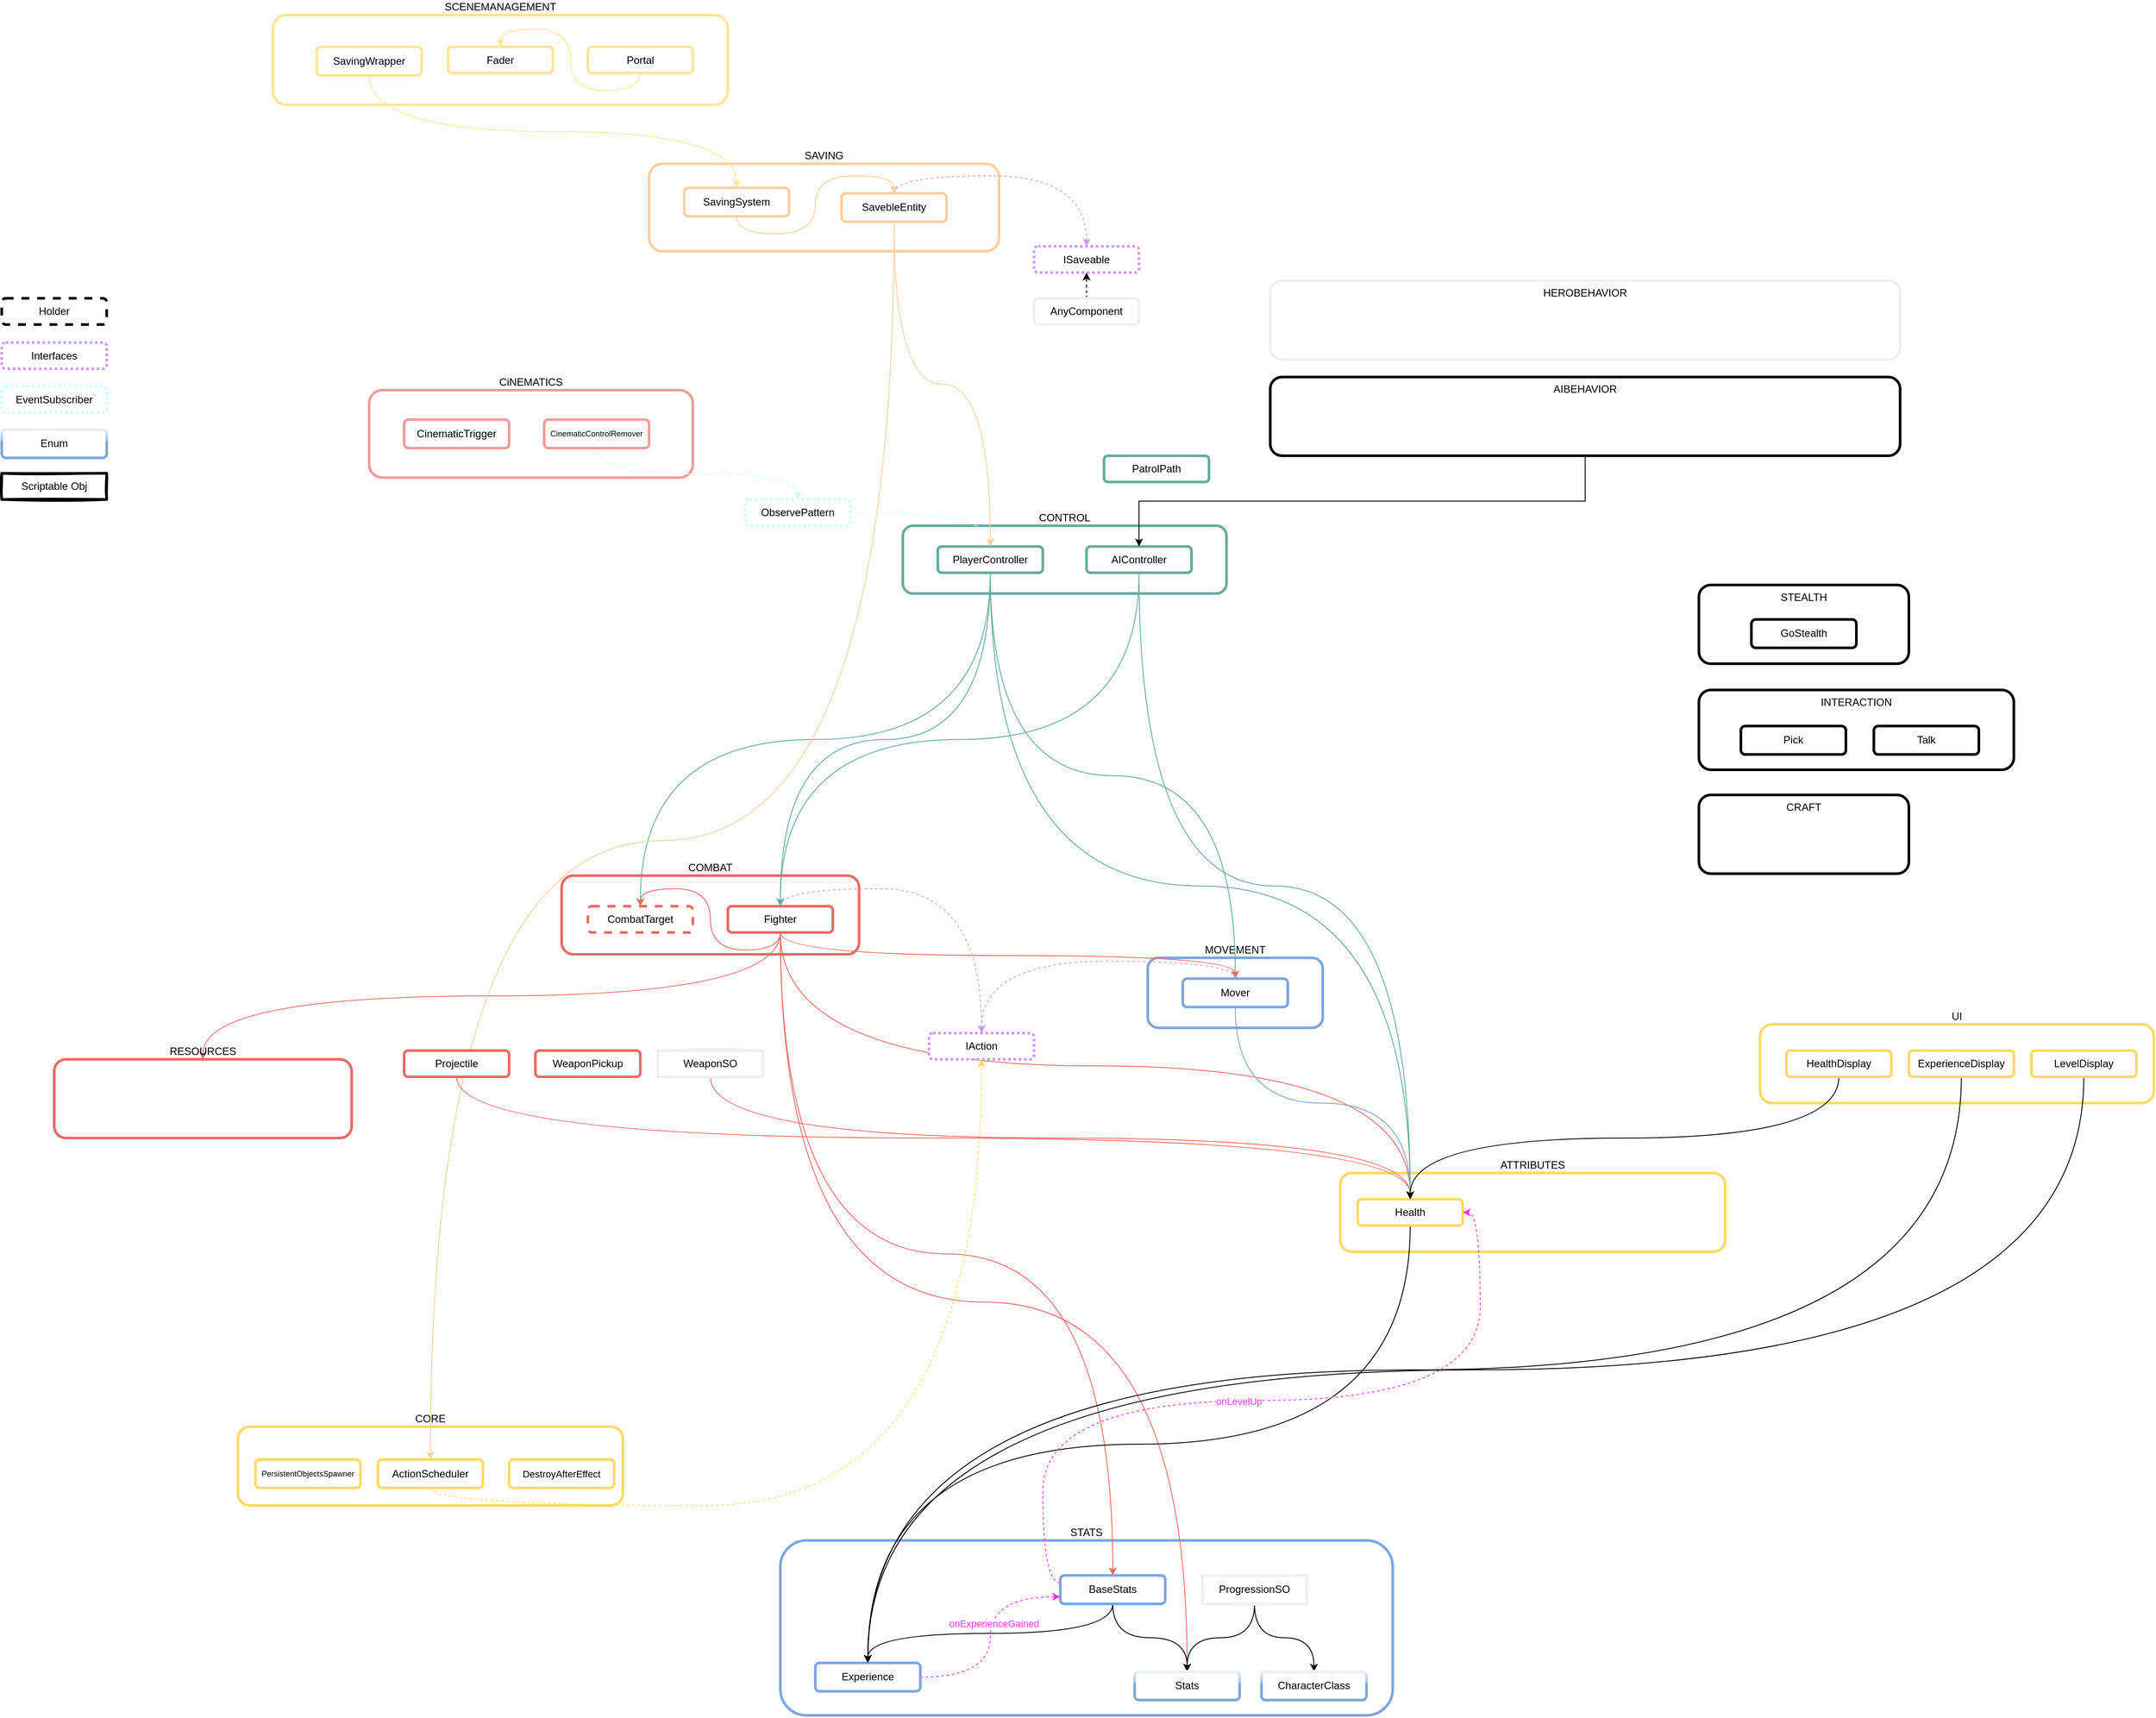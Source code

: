 <mxfile version="13.9.9" type="device"><diagram id="zX314c2a0iVQKS1Djk37" name="Page-1"><mxGraphModel dx="785" dy="1518" grid="1" gridSize="10" guides="1" tooltips="1" connect="1" arrows="1" fold="1" page="0" pageScale="1" pageWidth="1169" pageHeight="827" math="0" shadow="0"><root><mxCell id="0"/><mxCell id="1" parent="0"/><mxCell id="M--ZH-eYUmiinffcp-uR-1" value="STATS" style="rounded=1;whiteSpace=wrap;html=1;strokeWidth=3;align=center;labelPosition=center;verticalLabelPosition=top;verticalAlign=bottom;strokeColor=#7EA6E0;" parent="1" vertex="1"><mxGeometry x="1590" y="1090" width="700" height="200" as="geometry"/></mxCell><mxCell id="ZDkZoz8RjI6pT5Ul04WW-2" value="ATTRIBUTES" style="rounded=1;whiteSpace=wrap;html=1;strokeWidth=3;align=center;labelPosition=center;verticalLabelPosition=top;verticalAlign=bottom;strokeColor=#FFD966;" parent="1" vertex="1"><mxGeometry x="2230" y="670" width="440" height="90" as="geometry"/></mxCell><mxCell id="iRH559UZHxlroSiiS6P8-4" value="CONTROL" style="rounded=1;whiteSpace=wrap;html=1;strokeWidth=3;align=center;labelPosition=center;verticalLabelPosition=top;verticalAlign=bottom;strokeColor=#67AB9F;" parent="1" vertex="1"><mxGeometry x="1730" y="-70" width="370" height="77.5" as="geometry"/></mxCell><mxCell id="iRH559UZHxlroSiiS6P8-5" value="COMBAT" style="rounded=1;whiteSpace=wrap;html=1;strokeWidth=3;align=center;labelPosition=center;verticalLabelPosition=top;verticalAlign=bottom;strokeColor=#EA6B66;" parent="1" vertex="1"><mxGeometry x="1340" y="330" width="340" height="90" as="geometry"/></mxCell><mxCell id="iRH559UZHxlroSiiS6P8-6" value="MOVEMENT" style="rounded=1;whiteSpace=wrap;html=1;strokeWidth=3;align=center;labelPosition=center;verticalLabelPosition=top;verticalAlign=bottom;strokeColor=#7EA6E0;" parent="1" vertex="1"><mxGeometry x="2010" y="424" width="200" height="80" as="geometry"/></mxCell><mxCell id="iRH559UZHxlroSiiS6P8-7" value="CORE" style="rounded=1;whiteSpace=wrap;html=1;strokeWidth=3;align=center;labelPosition=center;verticalLabelPosition=top;verticalAlign=bottom;strokeColor=#FFD966;" parent="1" vertex="1"><mxGeometry x="970" y="960" width="440" height="90" as="geometry"/></mxCell><mxCell id="iRH559UZHxlroSiiS6P8-12" style="edgeStyle=orthogonalEdgeStyle;curved=1;rounded=0;orthogonalLoop=1;jettySize=auto;html=1;exitX=0.5;exitY=1;exitDx=0;exitDy=0;strokeColor=#67AB9F;" parent="1" source="iRH559UZHxlroSiiS6P8-8" target="iRH559UZHxlroSiiS6P8-9" edge="1"><mxGeometry relative="1" as="geometry"/></mxCell><mxCell id="iRH559UZHxlroSiiS6P8-13" style="edgeStyle=orthogonalEdgeStyle;curved=1;rounded=0;orthogonalLoop=1;jettySize=auto;html=1;exitX=0.5;exitY=1;exitDx=0;exitDy=0;strokeColor=#67AB9F;" parent="1" source="iRH559UZHxlroSiiS6P8-8" target="iRH559UZHxlroSiiS6P8-10" edge="1"><mxGeometry relative="1" as="geometry"/></mxCell><mxCell id="iRH559UZHxlroSiiS6P8-14" style="edgeStyle=orthogonalEdgeStyle;curved=1;rounded=0;orthogonalLoop=1;jettySize=auto;html=1;exitX=0.5;exitY=1;exitDx=0;exitDy=0;strokeColor=#67AB9F;" parent="1" source="iRH559UZHxlroSiiS6P8-8" target="iRH559UZHxlroSiiS6P8-11" edge="1"><mxGeometry relative="1" as="geometry"/></mxCell><mxCell id="kNCLd0JwzTP5LptZBHXd-3" style="edgeStyle=orthogonalEdgeStyle;rounded=0;orthogonalLoop=1;jettySize=auto;html=1;exitX=0.5;exitY=1;exitDx=0;exitDy=0;entryX=0.5;entryY=0;entryDx=0;entryDy=0;curved=1;strokeColor=#67AB9F;" parent="1" source="iRH559UZHxlroSiiS6P8-8" target="iRH559UZHxlroSiiS6P8-15" edge="1"><mxGeometry relative="1" as="geometry"/></mxCell><mxCell id="N1wHUoAwiyRKqID2jfQn-6" style="edgeStyle=orthogonalEdgeStyle;curved=1;rounded=0;orthogonalLoop=1;jettySize=auto;html=1;exitX=0.5;exitY=0;exitDx=0;exitDy=0;entryX=1;entryY=0.5;entryDx=0;entryDy=0;dashed=1;strokeColor=#CCFFFF;startArrow=classic;startFill=1;endArrow=none;endFill=0;" parent="1" source="iRH559UZHxlroSiiS6P8-8" target="N1wHUoAwiyRKqID2jfQn-3" edge="1"><mxGeometry relative="1" as="geometry"/></mxCell><mxCell id="iRH559UZHxlroSiiS6P8-8" value="PlayerController" style="rounded=1;whiteSpace=wrap;html=1;strokeWidth=3;strokeColor=#67AB9F;" parent="1" vertex="1"><mxGeometry x="1770" y="-46.25" width="120" height="30" as="geometry"/></mxCell><mxCell id="iRH559UZHxlroSiiS6P8-9" value="CombatTarget" style="rounded=1;whiteSpace=wrap;html=1;strokeWidth=3;dashed=1;strokeColor=#EA6B66;" parent="1" vertex="1"><mxGeometry x="1370" y="365" width="120" height="30" as="geometry"/></mxCell><mxCell id="iRH559UZHxlroSiiS6P8-24" style="edgeStyle=orthogonalEdgeStyle;curved=1;rounded=0;orthogonalLoop=1;jettySize=auto;html=1;exitX=0.5;exitY=1;exitDx=0;exitDy=0;entryX=0.5;entryY=0;entryDx=0;entryDy=0;strokeColor=#EA6B66;" parent="1" source="iRH559UZHxlroSiiS6P8-10" target="iRH559UZHxlroSiiS6P8-9" edge="1"><mxGeometry relative="1" as="geometry"/></mxCell><mxCell id="kNCLd0JwzTP5LptZBHXd-7" style="edgeStyle=orthogonalEdgeStyle;curved=1;rounded=0;orthogonalLoop=1;jettySize=auto;html=1;exitX=0.5;exitY=1;exitDx=0;exitDy=0;strokeColor=#EA6B66;" parent="1" source="iRH559UZHxlroSiiS6P8-10" target="iRH559UZHxlroSiiS6P8-15" edge="1"><mxGeometry relative="1" as="geometry"/></mxCell><mxCell id="kNCLd0JwzTP5LptZBHXd-11" style="edgeStyle=orthogonalEdgeStyle;curved=1;rounded=0;orthogonalLoop=1;jettySize=auto;html=1;exitX=0.5;exitY=1;exitDx=0;exitDy=0;entryX=0.5;entryY=0;entryDx=0;entryDy=0;strokeColor=#EA6B66;fontSize=11;" parent="1" source="iRH559UZHxlroSiiS6P8-10" target="iRH559UZHxlroSiiS6P8-11" edge="1"><mxGeometry relative="1" as="geometry"/></mxCell><mxCell id="ViICGSx4NlkoQtT_HBVr-2" style="edgeStyle=orthogonalEdgeStyle;rounded=0;orthogonalLoop=1;jettySize=auto;html=1;exitX=0.5;exitY=0;exitDx=0;exitDy=0;curved=1;strokeColor=#CC99FF;dashed=1;" parent="1" source="iRH559UZHxlroSiiS6P8-10" target="iRH559UZHxlroSiiS6P8-19" edge="1"><mxGeometry relative="1" as="geometry"/></mxCell><mxCell id="ViICGSx4NlkoQtT_HBVr-11" style="edgeStyle=orthogonalEdgeStyle;curved=1;rounded=0;orthogonalLoop=1;jettySize=auto;html=1;exitX=0.5;exitY=1;exitDx=0;exitDy=0;strokeColor=#EA6B66;" parent="1" source="iRH559UZHxlroSiiS6P8-10" target="ViICGSx4NlkoQtT_HBVr-10" edge="1"><mxGeometry relative="1" as="geometry"/></mxCell><mxCell id="rMX1WeO0hdHqFgPA3dSa-14" style="edgeStyle=orthogonalEdgeStyle;curved=1;rounded=0;orthogonalLoop=1;jettySize=auto;html=1;exitX=0.5;exitY=1;exitDx=0;exitDy=0;strokeColor=#EA6B66;fontColor=#f0f0f0;" edge="1" parent="1" source="iRH559UZHxlroSiiS6P8-10" target="M--ZH-eYUmiinffcp-uR-2"><mxGeometry relative="1" as="geometry"/></mxCell><mxCell id="rMX1WeO0hdHqFgPA3dSa-15" style="edgeStyle=orthogonalEdgeStyle;curved=1;rounded=0;orthogonalLoop=1;jettySize=auto;html=1;exitX=0.5;exitY=1;exitDx=0;exitDy=0;strokeColor=#EA6B66;fontColor=#f0f0f0;" edge="1" parent="1" source="iRH559UZHxlroSiiS6P8-10" target="SrPhJX4Bb_pIo2yQC8EW-4"><mxGeometry relative="1" as="geometry"/></mxCell><mxCell id="iRH559UZHxlroSiiS6P8-10" value="Fighter" style="rounded=1;whiteSpace=wrap;html=1;strokeWidth=3;strokeColor=#EA6B66;" parent="1" vertex="1"><mxGeometry x="1530" y="365" width="120" height="30" as="geometry"/></mxCell><mxCell id="kNCLd0JwzTP5LptZBHXd-2" style="edgeStyle=orthogonalEdgeStyle;rounded=0;orthogonalLoop=1;jettySize=auto;html=1;exitX=0.5;exitY=1;exitDx=0;exitDy=0;curved=1;strokeColor=#7EA6E0;" parent="1" source="iRH559UZHxlroSiiS6P8-11" target="iRH559UZHxlroSiiS6P8-15" edge="1"><mxGeometry relative="1" as="geometry"/></mxCell><mxCell id="ViICGSx4NlkoQtT_HBVr-1" style="edgeStyle=orthogonalEdgeStyle;rounded=0;orthogonalLoop=1;jettySize=auto;html=1;exitX=0.5;exitY=0;exitDx=0;exitDy=0;curved=1;strokeColor=#CC99FF;dashed=1;" parent="1" source="iRH559UZHxlroSiiS6P8-11" target="iRH559UZHxlroSiiS6P8-19" edge="1"><mxGeometry relative="1" as="geometry"/></mxCell><mxCell id="iRH559UZHxlroSiiS6P8-11" value="Mover" style="rounded=1;whiteSpace=wrap;html=1;strokeWidth=3;strokeColor=#7EA6E0;" parent="1" vertex="1"><mxGeometry x="2050" y="447.75" width="120" height="32.5" as="geometry"/></mxCell><mxCell id="SrPhJX4Bb_pIo2yQC8EW-3" style="edgeStyle=orthogonalEdgeStyle;curved=1;rounded=0;orthogonalLoop=1;jettySize=auto;html=1;exitX=0.5;exitY=1;exitDx=0;exitDy=0;" parent="1" source="iRH559UZHxlroSiiS6P8-15" target="SrPhJX4Bb_pIo2yQC8EW-2" edge="1"><mxGeometry relative="1" as="geometry"/></mxCell><mxCell id="iRH559UZHxlroSiiS6P8-15" value="Health" style="rounded=1;whiteSpace=wrap;html=1;strokeWidth=3;strokeColor=#FFD966;" parent="1" vertex="1"><mxGeometry x="2250" y="700" width="120" height="30" as="geometry"/></mxCell><mxCell id="iRH559UZHxlroSiiS6P8-20" style="edgeStyle=orthogonalEdgeStyle;curved=1;rounded=0;orthogonalLoop=1;jettySize=auto;html=1;entryX=0.5;entryY=1;entryDx=0;entryDy=0;strokeColor=#FFD966;dashed=1;exitX=0.5;exitY=1;exitDx=0;exitDy=0;" parent="1" source="iRH559UZHxlroSiiS6P8-18" target="iRH559UZHxlroSiiS6P8-19" edge="1"><mxGeometry relative="1" as="geometry"><mxPoint x="1850" y="800" as="sourcePoint"/></mxGeometry></mxCell><mxCell id="iRH559UZHxlroSiiS6P8-18" value="ActionScheduler" style="rounded=1;whiteSpace=wrap;html=1;strokeWidth=3;strokeColor=#FFD966;" parent="1" vertex="1"><mxGeometry x="1130" y="997.5" width="120" height="32.5" as="geometry"/></mxCell><mxCell id="iRH559UZHxlroSiiS6P8-19" value="IAction" style="rounded=1;whiteSpace=wrap;html=1;strokeWidth=3;strokeColor=#CC99FF;dashed=1;dashPattern=1 1;" parent="1" vertex="1"><mxGeometry x="1760" y="510" width="120" height="30" as="geometry"/></mxCell><mxCell id="iRH559UZHxlroSiiS6P8-25" value="STEALTH" style="rounded=1;whiteSpace=wrap;html=1;strokeWidth=3;align=center;labelPosition=center;verticalLabelPosition=middle;verticalAlign=top;" parent="1" vertex="1"><mxGeometry x="2640" y="-2.25" width="240" height="90" as="geometry"/></mxCell><mxCell id="iRH559UZHxlroSiiS6P8-26" value="INTERACTION" style="rounded=1;whiteSpace=wrap;html=1;strokeWidth=3;align=center;labelPosition=center;verticalLabelPosition=middle;verticalAlign=top;" parent="1" vertex="1"><mxGeometry x="2640" y="117.75" width="360" height="91.25" as="geometry"/></mxCell><mxCell id="iRH559UZHxlroSiiS6P8-27" value="Pick" style="rounded=1;whiteSpace=wrap;html=1;strokeWidth=3;" parent="1" vertex="1"><mxGeometry x="2688" y="159" width="120" height="32.5" as="geometry"/></mxCell><mxCell id="iRH559UZHxlroSiiS6P8-28" value="Talk" style="rounded=1;whiteSpace=wrap;html=1;strokeWidth=3;" parent="1" vertex="1"><mxGeometry x="2840" y="159" width="120" height="32.5" as="geometry"/></mxCell><mxCell id="iRH559UZHxlroSiiS6P8-32" value="GoStealth" style="rounded=1;whiteSpace=wrap;html=1;strokeWidth=3;" parent="1" vertex="1"><mxGeometry x="2700" y="37.12" width="120" height="32.5" as="geometry"/></mxCell><mxCell id="kNCLd0JwzTP5LptZBHXd-4" style="edgeStyle=orthogonalEdgeStyle;curved=1;rounded=0;orthogonalLoop=1;jettySize=auto;html=1;exitX=0.5;exitY=1;exitDx=0;exitDy=0;strokeColor=#67AB9F;" parent="1" source="kNCLd0JwzTP5LptZBHXd-1" target="iRH559UZHxlroSiiS6P8-10" edge="1"><mxGeometry relative="1" as="geometry"/></mxCell><mxCell id="kNCLd0JwzTP5LptZBHXd-5" style="edgeStyle=orthogonalEdgeStyle;curved=1;rounded=0;orthogonalLoop=1;jettySize=auto;html=1;exitX=0.5;exitY=1;exitDx=0;exitDy=0;strokeColor=#67AB9F;" parent="1" source="kNCLd0JwzTP5LptZBHXd-1" target="iRH559UZHxlroSiiS6P8-15" edge="1"><mxGeometry relative="1" as="geometry"/></mxCell><mxCell id="kNCLd0JwzTP5LptZBHXd-1" value="AIController" style="rounded=1;whiteSpace=wrap;html=1;strokeWidth=3;strokeColor=#67AB9F;" parent="1" vertex="1"><mxGeometry x="1940" y="-46.25" width="120" height="30" as="geometry"/></mxCell><mxCell id="kNCLd0JwzTP5LptZBHXd-6" value="Holder" style="rounded=1;whiteSpace=wrap;html=1;strokeWidth=3;dashed=1;" parent="1" vertex="1"><mxGeometry x="700" y="-330" width="120" height="30" as="geometry"/></mxCell><mxCell id="kNCLd0JwzTP5LptZBHXd-8" value="CRAFT" style="rounded=1;whiteSpace=wrap;html=1;strokeWidth=3;align=center;labelPosition=center;verticalLabelPosition=middle;verticalAlign=top;" parent="1" vertex="1"><mxGeometry x="2640" y="237.75" width="240" height="90" as="geometry"/></mxCell><mxCell id="kNCLd0JwzTP5LptZBHXd-10" value="Interfaces" style="rounded=1;whiteSpace=wrap;html=1;strokeWidth=3;strokeColor=#CC99FF;dashed=1;dashPattern=1 1;" parent="1" vertex="1"><mxGeometry x="700" y="-279.37" width="120" height="30" as="geometry"/></mxCell><mxCell id="ciauo1n9awB_bm5yY3an-2" style="edgeStyle=orthogonalEdgeStyle;rounded=0;orthogonalLoop=1;jettySize=auto;html=1;exitX=0.5;exitY=1;exitDx=0;exitDy=0;" parent="1" source="ciauo1n9awB_bm5yY3an-1" target="kNCLd0JwzTP5LptZBHXd-1" edge="1"><mxGeometry relative="1" as="geometry"/></mxCell><mxCell id="ciauo1n9awB_bm5yY3an-1" value="AIBEHAVIOR" style="rounded=1;whiteSpace=wrap;html=1;strokeWidth=3;align=center;labelPosition=center;verticalLabelPosition=middle;verticalAlign=top;" parent="1" vertex="1"><mxGeometry x="2150" y="-240" width="720" height="90" as="geometry"/></mxCell><mxCell id="ciauo1n9awB_bm5yY3an-3" value="PatrolPath" style="rounded=1;whiteSpace=wrap;html=1;strokeWidth=3;strokeColor=#67AB9F;" parent="1" vertex="1"><mxGeometry x="1960" y="-150" width="120" height="30" as="geometry"/></mxCell><mxCell id="5K2S2vKHAfXSxy706iJU-1" value="CiNEMATICS" style="rounded=1;whiteSpace=wrap;html=1;strokeWidth=3;align=center;labelPosition=center;verticalLabelPosition=top;verticalAlign=bottom;strokeColor=#F19C99;" parent="1" vertex="1"><mxGeometry x="1120" y="-225" width="370" height="100" as="geometry"/></mxCell><mxCell id="5K2S2vKHAfXSxy706iJU-3" value="CinematicTrigger" style="rounded=1;whiteSpace=wrap;html=1;strokeWidth=3;strokeColor=#F19C99;verticalAlign=middle;" parent="1" vertex="1"><mxGeometry x="1160" y="-191.25" width="120" height="32.5" as="geometry"/></mxCell><mxCell id="5K2S2vKHAfXSxy706iJU-4" value="EventSubscriber" style="rounded=1;whiteSpace=wrap;html=1;strokeWidth=3;dashed=1;dashPattern=1 1;strokeColor=#CCFFFF;" parent="1" vertex="1"><mxGeometry x="700" y="-229.37" width="120" height="30" as="geometry"/></mxCell><mxCell id="N1wHUoAwiyRKqID2jfQn-4" style="edgeStyle=orthogonalEdgeStyle;rounded=0;orthogonalLoop=1;jettySize=auto;html=1;exitX=0.5;exitY=1;exitDx=0;exitDy=0;curved=1;dashed=1;strokeColor=#CCFFFF;startArrow=none;startFill=0;" parent="1" source="5K2S2vKHAfXSxy706iJU-5" target="N1wHUoAwiyRKqID2jfQn-3" edge="1"><mxGeometry relative="1" as="geometry"/></mxCell><mxCell id="5K2S2vKHAfXSxy706iJU-5" value="CinematicControlRemover" style="rounded=1;whiteSpace=wrap;html=1;strokeWidth=3;strokeColor=#F19C99;verticalAlign=middle;fontSize=9;" parent="1" vertex="1"><mxGeometry x="1320" y="-191.25" width="120" height="32.5" as="geometry"/></mxCell><mxCell id="N1wHUoAwiyRKqID2jfQn-3" value="ObservePattern" style="rounded=1;whiteSpace=wrap;html=1;strokeWidth=3;dashed=1;dashPattern=1 1;strokeColor=#CCFFFF;" parent="1" vertex="1"><mxGeometry x="1550" y="-100" width="120" height="30" as="geometry"/></mxCell><mxCell id="N1wHUoAwiyRKqID2jfQn-7" value="SCENEMANAGEMENT" style="rounded=1;whiteSpace=wrap;html=1;strokeWidth=3;align=center;labelPosition=center;verticalLabelPosition=top;verticalAlign=bottom;strokeColor=#FFE599;" parent="1" vertex="1"><mxGeometry x="1010" y="-653.75" width="520" height="102.5" as="geometry"/></mxCell><mxCell id="N1wHUoAwiyRKqID2jfQn-9" value="Fader" style="rounded=1;whiteSpace=wrap;html=1;strokeWidth=3;strokeColor=#FFE599;" parent="1" vertex="1"><mxGeometry x="1210" y="-617.5" width="120" height="30" as="geometry"/></mxCell><mxCell id="N1wHUoAwiyRKqID2jfQn-12" style="edgeStyle=orthogonalEdgeStyle;curved=1;rounded=0;orthogonalLoop=1;jettySize=auto;html=1;exitX=0.5;exitY=1;exitDx=0;exitDy=0;entryX=0.5;entryY=0;entryDx=0;entryDy=0;startArrow=none;startFill=0;strokeColor=#FFE599;endArrow=classic;endFill=1;" parent="1" source="N1wHUoAwiyRKqID2jfQn-10" target="N1wHUoAwiyRKqID2jfQn-9" edge="1"><mxGeometry relative="1" as="geometry"/></mxCell><mxCell id="N1wHUoAwiyRKqID2jfQn-10" value="Portal" style="rounded=1;whiteSpace=wrap;html=1;strokeWidth=3;strokeColor=#FFE599;" parent="1" vertex="1"><mxGeometry x="1370" y="-617.5" width="120" height="30" as="geometry"/></mxCell><mxCell id="N1wHUoAwiyRKqID2jfQn-13" value="PersistentObjectsSpawner" style="rounded=1;whiteSpace=wrap;html=1;strokeWidth=3;strokeColor=#FFD966;fontSize=9;" parent="1" vertex="1"><mxGeometry x="990" y="997.5" width="120" height="32.5" as="geometry"/></mxCell><mxCell id="N1wHUoAwiyRKqID2jfQn-14" value="SAVING&lt;br&gt;" style="rounded=1;whiteSpace=wrap;html=1;strokeWidth=3;align=center;labelPosition=center;verticalLabelPosition=top;verticalAlign=bottom;strokeColor=#FFCE9F;" parent="1" vertex="1"><mxGeometry x="1440" y="-483.75" width="400" height="100" as="geometry"/></mxCell><mxCell id="Mkf17UDLlmEJd6N1qRmk-4" style="edgeStyle=orthogonalEdgeStyle;rounded=0;orthogonalLoop=1;jettySize=auto;html=1;exitX=0.5;exitY=1;exitDx=0;exitDy=0;entryX=0.5;entryY=0;entryDx=0;entryDy=0;curved=1;strokeColor=#FFCE9F;" parent="1" source="Mkf17UDLlmEJd6N1qRmk-1" target="Mkf17UDLlmEJd6N1qRmk-3" edge="1"><mxGeometry relative="1" as="geometry"/></mxCell><mxCell id="Mkf17UDLlmEJd6N1qRmk-1" value="SavingSystem" style="rounded=1;whiteSpace=wrap;html=1;strokeWidth=3;verticalAlign=middle;strokeColor=#FFCE9F;" parent="1" vertex="1"><mxGeometry x="1480" y="-456.25" width="120" height="32.5" as="geometry"/></mxCell><mxCell id="ViICGSx4NlkoQtT_HBVr-8" style="edgeStyle=orthogonalEdgeStyle;curved=1;rounded=0;orthogonalLoop=1;jettySize=auto;html=1;exitX=0.5;exitY=1;exitDx=0;exitDy=0;entryX=0.5;entryY=0;entryDx=0;entryDy=0;strokeColor=#FFE599;endFill=1;startFill=0;" parent="1" source="Mkf17UDLlmEJd6N1qRmk-2" target="Mkf17UDLlmEJd6N1qRmk-1" edge="1"><mxGeometry relative="1" as="geometry"/></mxCell><mxCell id="Mkf17UDLlmEJd6N1qRmk-2" value="SavingWrapper" style="rounded=1;whiteSpace=wrap;html=1;strokeWidth=3;verticalAlign=middle;strokeColor=#FFE599;" parent="1" vertex="1"><mxGeometry x="1060" y="-617.5" width="120" height="32.5" as="geometry"/></mxCell><mxCell id="Mkf17UDLlmEJd6N1qRmk-5" style="edgeStyle=orthogonalEdgeStyle;curved=1;rounded=0;orthogonalLoop=1;jettySize=auto;html=1;exitX=0.5;exitY=1;exitDx=0;exitDy=0;strokeColor=#FFCE9F;" parent="1" source="Mkf17UDLlmEJd6N1qRmk-3" target="iRH559UZHxlroSiiS6P8-8" edge="1"><mxGeometry relative="1" as="geometry"/></mxCell><mxCell id="Mkf17UDLlmEJd6N1qRmk-6" style="edgeStyle=orthogonalEdgeStyle;curved=1;rounded=0;orthogonalLoop=1;jettySize=auto;html=1;exitX=0.5;exitY=1;exitDx=0;exitDy=0;strokeColor=#FFCE9F;" parent="1" source="Mkf17UDLlmEJd6N1qRmk-3" target="iRH559UZHxlroSiiS6P8-18" edge="1"><mxGeometry relative="1" as="geometry"/></mxCell><mxCell id="ViICGSx4NlkoQtT_HBVr-4" style="edgeStyle=orthogonalEdgeStyle;curved=1;rounded=0;orthogonalLoop=1;jettySize=auto;html=1;exitX=0.5;exitY=0;exitDx=0;exitDy=0;entryX=0.5;entryY=0;entryDx=0;entryDy=0;dashed=1;strokeColor=#CC99FF;" parent="1" source="Mkf17UDLlmEJd6N1qRmk-3" target="ViICGSx4NlkoQtT_HBVr-3" edge="1"><mxGeometry relative="1" as="geometry"/></mxCell><mxCell id="Mkf17UDLlmEJd6N1qRmk-3" value="SavebleEntity" style="rounded=1;whiteSpace=wrap;html=1;strokeWidth=3;verticalAlign=middle;strokeColor=#FFCE9F;" parent="1" vertex="1"><mxGeometry x="1660" y="-450" width="120" height="32.5" as="geometry"/></mxCell><mxCell id="Mkf17UDLlmEJd6N1qRmk-7" value="HEROBEHAVIOR" style="rounded=1;whiteSpace=wrap;html=1;strokeWidth=3;align=center;labelPosition=center;verticalLabelPosition=middle;verticalAlign=top;strokeColor=#F0F0F0;" parent="1" vertex="1"><mxGeometry x="2150" y="-350" width="720" height="90" as="geometry"/></mxCell><mxCell id="ViICGSx4NlkoQtT_HBVr-3" value="ISaveable" style="rounded=1;whiteSpace=wrap;html=1;strokeWidth=3;dashed=1;dashPattern=1 1;strokeColor=#CC99FF;" parent="1" vertex="1"><mxGeometry x="1880" y="-389.37" width="120" height="30" as="geometry"/></mxCell><mxCell id="ViICGSx4NlkoQtT_HBVr-6" style="edgeStyle=orthogonalEdgeStyle;curved=1;rounded=0;orthogonalLoop=1;jettySize=auto;html=1;exitX=0.5;exitY=0;exitDx=0;exitDy=0;dashed=1;" parent="1" source="ViICGSx4NlkoQtT_HBVr-5" target="ViICGSx4NlkoQtT_HBVr-3" edge="1"><mxGeometry relative="1" as="geometry"/></mxCell><mxCell id="ViICGSx4NlkoQtT_HBVr-5" value="AnyComponent" style="rounded=1;whiteSpace=wrap;html=1;strokeWidth=3;strokeColor=#F0F0F0;" parent="1" vertex="1"><mxGeometry x="1880" y="-330" width="120" height="30" as="geometry"/></mxCell><mxCell id="ViICGSx4NlkoQtT_HBVr-10" value="RESOURCES" style="rounded=1;whiteSpace=wrap;html=1;strokeWidth=3;align=center;labelPosition=center;verticalLabelPosition=top;verticalAlign=bottom;strokeColor=#EA6B66;" parent="1" vertex="1"><mxGeometry x="760" y="540" width="340" height="90" as="geometry"/></mxCell><mxCell id="oPLiyMP14bYIOw7efiJT-1" value="WeaponPickup" style="rounded=1;whiteSpace=wrap;html=1;strokeWidth=3;strokeColor=#EA6B66;" parent="1" vertex="1"><mxGeometry x="1310" y="530" width="120" height="30" as="geometry"/></mxCell><mxCell id="oPLiyMP14bYIOw7efiJT-3" style="edgeStyle=orthogonalEdgeStyle;rounded=0;orthogonalLoop=1;jettySize=auto;html=1;exitX=0.5;exitY=1;exitDx=0;exitDy=0;entryX=0.5;entryY=0;entryDx=0;entryDy=0;strokeColor=#EA6B66;curved=1;" parent="1" source="oPLiyMP14bYIOw7efiJT-2" target="iRH559UZHxlroSiiS6P8-15" edge="1"><mxGeometry relative="1" as="geometry"/></mxCell><mxCell id="oPLiyMP14bYIOw7efiJT-2" value="Projectile" style="rounded=1;whiteSpace=wrap;html=1;strokeWidth=3;strokeColor=#EA6B66;" parent="1" vertex="1"><mxGeometry x="1160" y="530" width="120" height="30" as="geometry"/></mxCell><mxCell id="oPLiyMP14bYIOw7efiJT-5" style="edgeStyle=orthogonalEdgeStyle;curved=1;rounded=0;orthogonalLoop=1;jettySize=auto;html=1;exitX=0.5;exitY=1;exitDx=0;exitDy=0;strokeColor=#EA6B66;" parent="1" source="oPLiyMP14bYIOw7efiJT-4" target="iRH559UZHxlroSiiS6P8-15" edge="1"><mxGeometry relative="1" as="geometry"><mxPoint x="1880" y="750" as="targetPoint"/></mxGeometry></mxCell><mxCell id="oPLiyMP14bYIOw7efiJT-4" value="WeaponSO" style="rounded=0;whiteSpace=wrap;html=1;strokeWidth=3;strokeColor=#f0f0f0;shadow=0;gradientDirection=east;glass=0;sketch=1;" parent="1" vertex="1"><mxGeometry x="1450" y="530" width="120" height="30" as="geometry"/></mxCell><mxCell id="8XZOd8Yv6ka2B8i0Pcgx-1" value="DestroyAfterEffect" style="rounded=1;whiteSpace=wrap;html=1;strokeWidth=3;strokeColor=#FFD966;fontSize=11;" parent="1" vertex="1"><mxGeometry x="1280" y="997.5" width="120" height="32.5" as="geometry"/></mxCell><mxCell id="SrPhJX4Bb_pIo2yQC8EW-9" style="edgeStyle=orthogonalEdgeStyle;curved=1;rounded=0;orthogonalLoop=1;jettySize=auto;html=1;exitX=0.5;exitY=1;exitDx=0;exitDy=0;entryX=0.5;entryY=0;entryDx=0;entryDy=0;" parent="1" source="M--ZH-eYUmiinffcp-uR-2" target="SrPhJX4Bb_pIo2yQC8EW-2" edge="1"><mxGeometry relative="1" as="geometry"/></mxCell><mxCell id="SrPhJX4Bb_pIo2yQC8EW-10" style="edgeStyle=orthogonalEdgeStyle;curved=1;rounded=0;orthogonalLoop=1;jettySize=auto;html=1;exitX=0.5;exitY=1;exitDx=0;exitDy=0;" parent="1" source="M--ZH-eYUmiinffcp-uR-2" target="SrPhJX4Bb_pIo2yQC8EW-4" edge="1"><mxGeometry relative="1" as="geometry"/></mxCell><mxCell id="rMX1WeO0hdHqFgPA3dSa-10" style="edgeStyle=orthogonalEdgeStyle;curved=1;rounded=0;orthogonalLoop=1;jettySize=auto;html=1;exitX=0;exitY=0.25;exitDx=0;exitDy=0;entryX=1;entryY=0.5;entryDx=0;entryDy=0;dashed=1;strokeColor=#FF33FF;" edge="1" parent="1" source="M--ZH-eYUmiinffcp-uR-2" target="iRH559UZHxlroSiiS6P8-15"><mxGeometry relative="1" as="geometry"/></mxCell><mxCell id="rMX1WeO0hdHqFgPA3dSa-11" value="onLevelUp" style="edgeLabel;html=1;align=center;verticalAlign=middle;resizable=0;points=[];fontColor=#FF33FF;" vertex="1" connectable="0" parent="rMX1WeO0hdHqFgPA3dSa-10"><mxGeometry x="-0.061" y="-1" relative="1" as="geometry"><mxPoint as="offset"/></mxGeometry></mxCell><mxCell id="M--ZH-eYUmiinffcp-uR-2" value="BaseStats" style="rounded=1;whiteSpace=wrap;html=1;strokeWidth=3;strokeColor=#7EA6E0;" parent="1" vertex="1"><mxGeometry x="1910" y="1130" width="120" height="32.5" as="geometry"/></mxCell><mxCell id="SrPhJX4Bb_pIo2yQC8EW-6" style="edgeStyle=orthogonalEdgeStyle;curved=1;rounded=0;orthogonalLoop=1;jettySize=auto;html=1;exitX=0.5;exitY=1;exitDx=0;exitDy=0;" parent="1" source="ZDkZoz8RjI6pT5Ul04WW-1" target="SrPhJX4Bb_pIo2yQC8EW-5" edge="1"><mxGeometry relative="1" as="geometry"/></mxCell><mxCell id="SrPhJX4Bb_pIo2yQC8EW-7" style="edgeStyle=orthogonalEdgeStyle;curved=1;rounded=0;orthogonalLoop=1;jettySize=auto;html=1;exitX=0.5;exitY=1;exitDx=0;exitDy=0;" parent="1" source="ZDkZoz8RjI6pT5Ul04WW-1" target="SrPhJX4Bb_pIo2yQC8EW-4" edge="1"><mxGeometry relative="1" as="geometry"/></mxCell><mxCell id="ZDkZoz8RjI6pT5Ul04WW-1" value="ProgressionSO" style="rounded=0;whiteSpace=wrap;html=1;strokeWidth=3;strokeColor=#f0f0f0;shadow=0;gradientDirection=east;glass=0;sketch=1;" parent="1" vertex="1"><mxGeometry x="2072" y="1130" width="120" height="32.5" as="geometry"/></mxCell><mxCell id="ZDkZoz8RjI6pT5Ul04WW-3" value="UI&lt;br&gt;" style="rounded=1;whiteSpace=wrap;html=1;strokeWidth=3;align=center;labelPosition=center;verticalLabelPosition=top;verticalAlign=bottom;strokeColor=#FFD966;" parent="1" vertex="1"><mxGeometry x="2710" y="500" width="450" height="90" as="geometry"/></mxCell><mxCell id="SrPhJX4Bb_pIo2yQC8EW-1" style="edgeStyle=orthogonalEdgeStyle;rounded=0;orthogonalLoop=1;jettySize=auto;html=1;exitX=0.5;exitY=1;exitDx=0;exitDy=0;curved=1;" parent="1" source="ZDkZoz8RjI6pT5Ul04WW-4" target="iRH559UZHxlroSiiS6P8-15" edge="1"><mxGeometry relative="1" as="geometry"/></mxCell><mxCell id="ZDkZoz8RjI6pT5Ul04WW-4" value="HealthDisplay" style="rounded=1;whiteSpace=wrap;html=1;strokeWidth=3;strokeColor=#FFD966;" parent="1" vertex="1"><mxGeometry x="2740" y="530" width="120" height="30" as="geometry"/></mxCell><mxCell id="rMX1WeO0hdHqFgPA3dSa-9" style="edgeStyle=orthogonalEdgeStyle;curved=1;rounded=0;orthogonalLoop=1;jettySize=auto;html=1;exitX=1;exitY=0.5;exitDx=0;exitDy=0;entryX=0;entryY=0.75;entryDx=0;entryDy=0;dashed=1;strokeColor=#FF33FF;" edge="1" parent="1" source="SrPhJX4Bb_pIo2yQC8EW-2" target="M--ZH-eYUmiinffcp-uR-2"><mxGeometry relative="1" as="geometry"/></mxCell><mxCell id="rMX1WeO0hdHqFgPA3dSa-12" value="onExperienceGained" style="edgeLabel;html=1;align=center;verticalAlign=middle;resizable=0;points=[];fontColor=#FF33FF;" vertex="1" connectable="0" parent="rMX1WeO0hdHqFgPA3dSa-9"><mxGeometry x="0.126" y="-4" relative="1" as="geometry"><mxPoint as="offset"/></mxGeometry></mxCell><mxCell id="SrPhJX4Bb_pIo2yQC8EW-2" value="Experience" style="rounded=1;whiteSpace=wrap;html=1;strokeWidth=3;strokeColor=#7EA6E0;" parent="1" vertex="1"><mxGeometry x="1630" y="1230" width="120" height="32.5" as="geometry"/></mxCell><mxCell id="SrPhJX4Bb_pIo2yQC8EW-4" value="Stats" style="rounded=1;whiteSpace=wrap;html=1;strokeWidth=3;strokeColor=#7EA6E0;shadow=0;sketch=0;glass=1;" parent="1" vertex="1"><mxGeometry x="1995" y="1240" width="120" height="32.5" as="geometry"/></mxCell><mxCell id="SrPhJX4Bb_pIo2yQC8EW-5" value="CharacterClass" style="rounded=1;whiteSpace=wrap;html=1;strokeWidth=3;strokeColor=#7EA6E0;shadow=0;sketch=0;glass=1;" parent="1" vertex="1"><mxGeometry x="2140" y="1240" width="120" height="32.5" as="geometry"/></mxCell><mxCell id="SrPhJX4Bb_pIo2yQC8EW-11" value="Enum" style="rounded=1;whiteSpace=wrap;html=1;strokeWidth=3;strokeColor=#7EA6E0;shadow=0;sketch=0;glass=1;" parent="1" vertex="1"><mxGeometry x="700" y="-180" width="120" height="32.5" as="geometry"/></mxCell><mxCell id="SrPhJX4Bb_pIo2yQC8EW-14" style="edgeStyle=orthogonalEdgeStyle;curved=1;rounded=0;orthogonalLoop=1;jettySize=auto;html=1;exitX=0.5;exitY=1;exitDx=0;exitDy=0;fontColor=#FFFFCC;" parent="1" source="SrPhJX4Bb_pIo2yQC8EW-12" target="SrPhJX4Bb_pIo2yQC8EW-2" edge="1"><mxGeometry relative="1" as="geometry"/></mxCell><mxCell id="SrPhJX4Bb_pIo2yQC8EW-12" value="ExperienceDisplay" style="rounded=1;whiteSpace=wrap;html=1;strokeWidth=3;strokeColor=#FFD966;" parent="1" vertex="1"><mxGeometry x="2880" y="530" width="120" height="30" as="geometry"/></mxCell><mxCell id="SrPhJX4Bb_pIo2yQC8EW-15" style="edgeStyle=orthogonalEdgeStyle;curved=1;rounded=0;orthogonalLoop=1;jettySize=auto;html=1;exitX=0.5;exitY=1;exitDx=0;exitDy=0;fontColor=#FFFFCC;" parent="1" source="SrPhJX4Bb_pIo2yQC8EW-13" target="SrPhJX4Bb_pIo2yQC8EW-2" edge="1"><mxGeometry relative="1" as="geometry"/></mxCell><mxCell id="SrPhJX4Bb_pIo2yQC8EW-13" value="LevelDisplay" style="rounded=1;whiteSpace=wrap;html=1;strokeWidth=3;strokeColor=#FFD966;" parent="1" vertex="1"><mxGeometry x="3020" y="530" width="120" height="30" as="geometry"/></mxCell><mxCell id="AAF1LhMOPyqQcpfQTPpk-1" value="Scriptable Obj" style="rounded=0;whiteSpace=wrap;html=1;strokeWidth=3;labelBackgroundColor=none;gradientDirection=east;glass=0;sketch=1;shadow=0;" parent="1" vertex="1"><mxGeometry x="700" y="-130" width="120" height="30" as="geometry"/></mxCell></root></mxGraphModel></diagram></mxfile>
